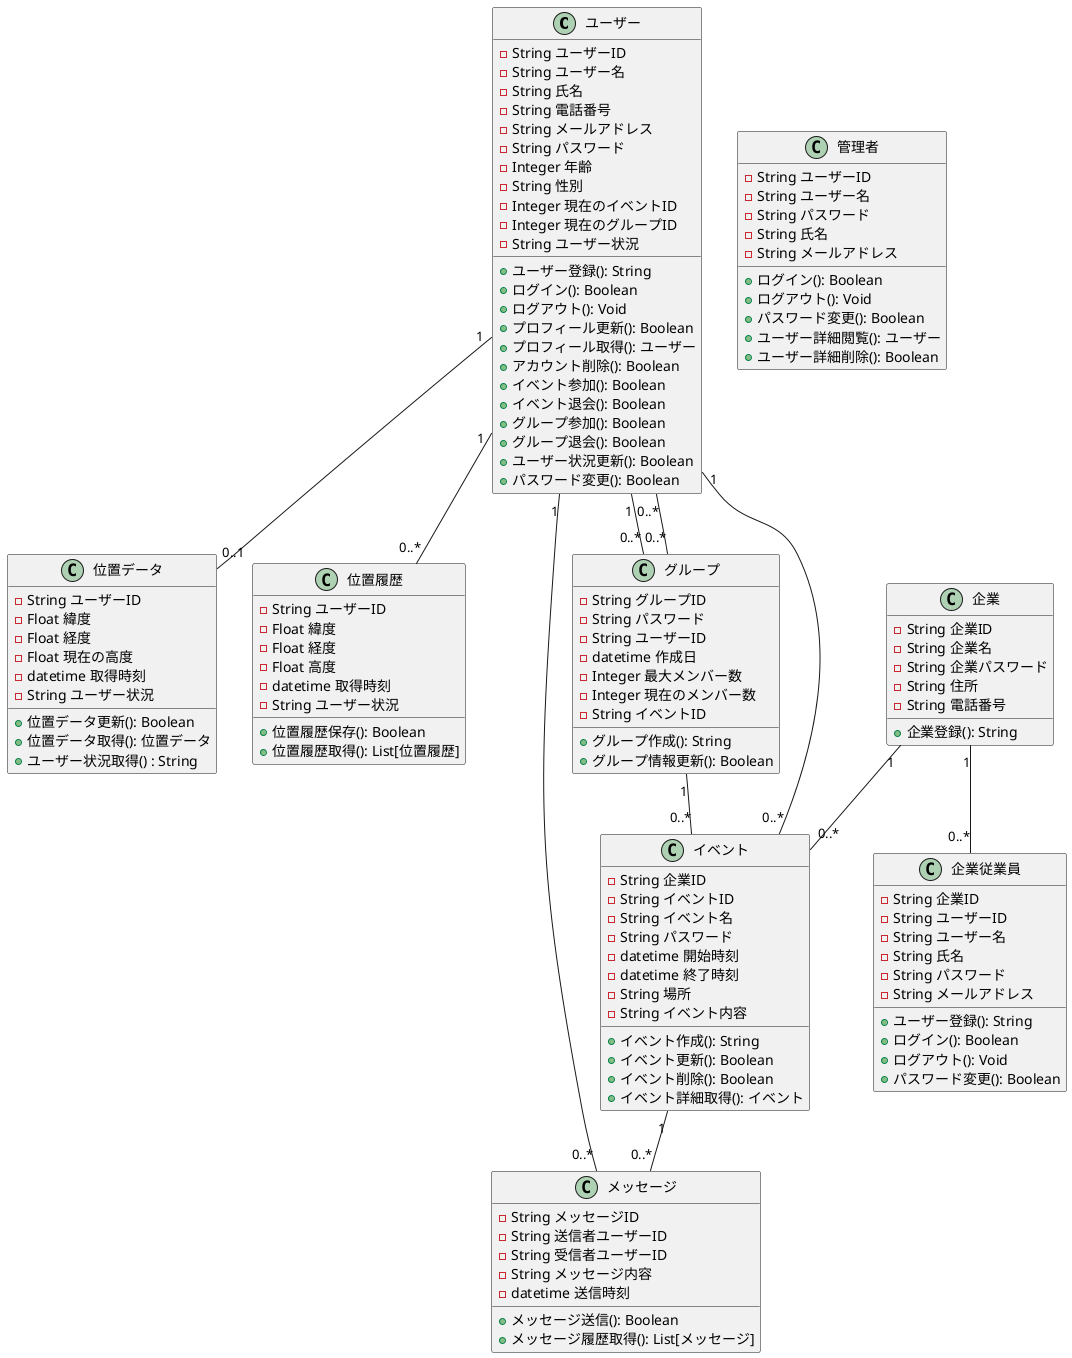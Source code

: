 @startuml

class ユーザー {
    - String ユーザーID
    - String ユーザー名
    - String 氏名
    - String 電話番号
    - String メールアドレス
    - String パスワード
    - Integer 年齢
    - String 性別
    - Integer 現在のイベントID
    - Integer 現在のグループID
    - String ユーザー状況

    + ユーザー登録(): String
    + ログイン(): Boolean
    + ログアウト(): Void
    + プロフィール更新(): Boolean
    + プロフィール取得(): ユーザー
    + アカウント削除(): Boolean
    + イベント参加(): Boolean
    + イベント退会(): Boolean
    + グループ参加(): Boolean
    + グループ退会(): Boolean
    + ユーザー状況更新(): Boolean
    + パスワード変更(): Boolean
}

class 管理者 {
    - String ユーザーID
    - String ユーザー名
    - String パスワード
    - String 氏名
    - String メールアドレス

    + ログイン(): Boolean
    + ログアウト(): Void
    + パスワード変更(): Boolean
    + ユーザー詳細閲覧(): ユーザー
    + ユーザー詳細削除(): Boolean
}

class 企業 {
    - String 企業ID
    - String 企業名
    - String 企業パスワード
    - String 住所
    - String 電話番号

    + 企業登録(): String
}

class イベント {
    - String 企業ID
    - String イベントID
    - String イベント名
    - String パスワード
    - datetime 開始時刻
    - datetime 終了時刻
    - String 場所
    - String イベント内容

    + イベント作成(): String
    + イベント更新(): Boolean
    + イベント削除(): Boolean
    + イベント詳細取得(): イベント
}

class 位置データ {
    - String ユーザーID
    - Float 緯度
    - Float 経度
    - Float 現在の高度
    - datetime 取得時刻
    - String ユーザー状況

    + 位置データ更新(): Boolean
    + 位置データ取得(): 位置データ
    + ユーザー状況取得() : String
}

class 位置履歴 {
    - String ユーザーID
    - Float 緯度
    - Float 経度
    - Float 高度
    - datetime 取得時刻
    - String ユーザー状況

    + 位置履歴保存(): Boolean
    + 位置履歴取得(): List[位置履歴]
}

class メッセージ {
    - String メッセージID
    - String 送信者ユーザーID
    - String 受信者ユーザーID
    - String メッセージ内容
    - datetime 送信時刻

    + メッセージ送信(): Boolean
    + メッセージ履歴取得(): List[メッセージ]
}

class グループ {
    - String グループID
    - String パスワード
    - String ユーザーID
    - datetime 作成日
    - Integer 最大メンバー数
    - Integer 現在のメンバー数
    - String イベントID

    + グループ作成(): String
    + グループ情報更新(): Boolean
}

class 企業従業員{
    - String 企業ID
    - String ユーザーID
    - String ユーザー名
    - String 氏名
    - String パスワード
    - String メールアドレス

    + ユーザー登録(): String
    + ログイン(): Boolean
    + ログアウト(): Void
    + パスワード変更(): Boolean
}

' 関連
ユーザー "1" -- "0..*" グループ
ユーザー "1" -- "0..*" イベント
ユーザー "1" -- "0..*" メッセージ
ユーザー "1" -- "0..1" 位置データ
ユーザー "1" -- "0..*" 位置履歴

グループ "0..*" -- "0..*" ユーザー
グループ "1" -- "0..*" イベント

企業 "1" -- "0..*" イベント
企業 "1" -- "0..*" 企業従業員

イベント "1" -- "0..*" メッセージ
@enduml
